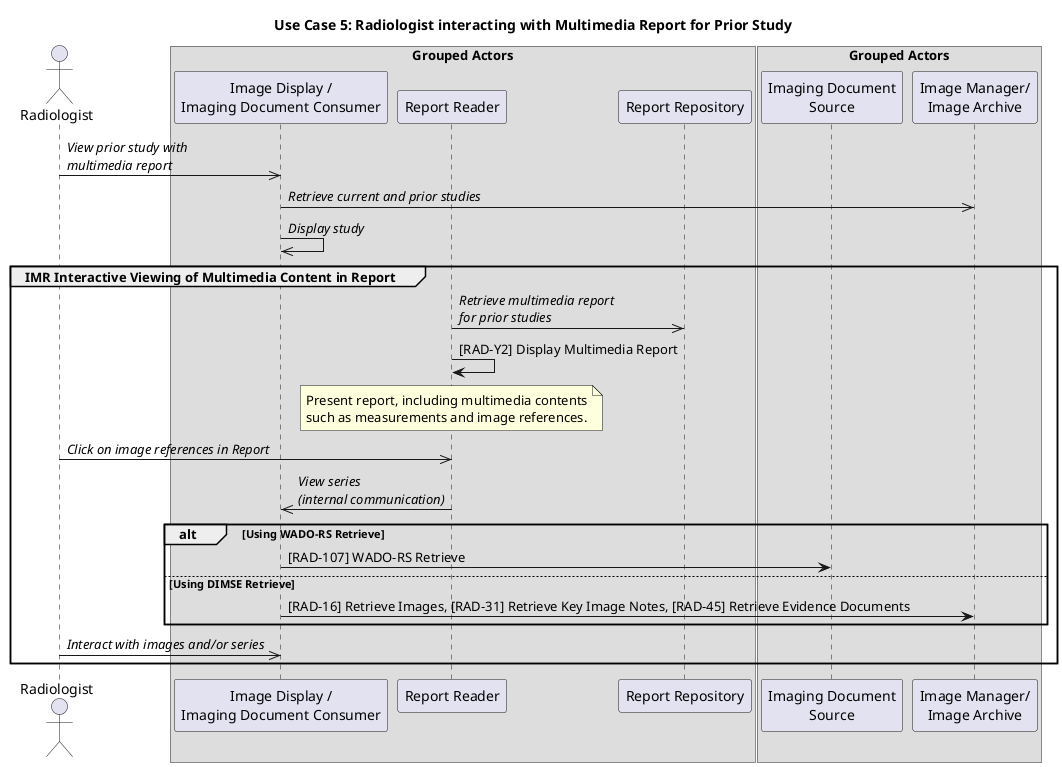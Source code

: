 @startuml

title "Use Case 5: Radiologist interacting with Multimedia Report for Prior Study"

actor Radiologist as Radiologist

box Grouped Actors
participant "Image Display /\nImaging Document Consumer" as Display
participant "Report Reader" as Reader
participant "Report Repository" as Repo
end box

box Grouped Actors
participant "Imaging Document\nSource" as WADO
participant "Image Manager/\nImage Archive" as Archive
end box

Radiologist->>Display: //View prior study with//\n//multimedia report//
Display->>Archive: //Retrieve current and prior studies//
Display->>Display: //Display study//

group IMR Interactive Viewing of Multimedia Content in Report
Reader->>Repo: //Retrieve multimedia report//\n//for prior studies//
Reader->Reader: [RAD-Y2] Display Multimedia Report

note over Reader
Present report, including multimedia contents
such as measurements and image references.
end note

Radiologist->>Reader: //Click on image references in Report//
Reader->>Display: //View series//\n//(internal communication)//
alt Using WADO-RS Retrieve
Display->WADO: [RAD-107] WADO-RS Retrieve
else Using DIMSE Retrieve
Display->Archive: [RAD-16] Retrieve Images, [RAD-31] Retrieve Key Image Notes, [RAD-45] Retrieve Evidence Documents
end

Radiologist->>Display: //Interact with images and/or series//
end


@enduml